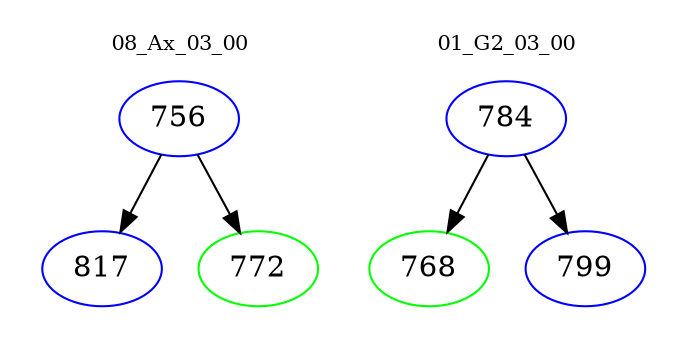 digraph{
subgraph cluster_0 {
color = white
label = "08_Ax_03_00";
fontsize=10;
T0_756 [label="756", color="blue"]
T0_756 -> T0_817 [color="black"]
T0_817 [label="817", color="blue"]
T0_756 -> T0_772 [color="black"]
T0_772 [label="772", color="green"]
}
subgraph cluster_1 {
color = white
label = "01_G2_03_00";
fontsize=10;
T1_784 [label="784", color="blue"]
T1_784 -> T1_768 [color="black"]
T1_768 [label="768", color="green"]
T1_784 -> T1_799 [color="black"]
T1_799 [label="799", color="blue"]
}
}
